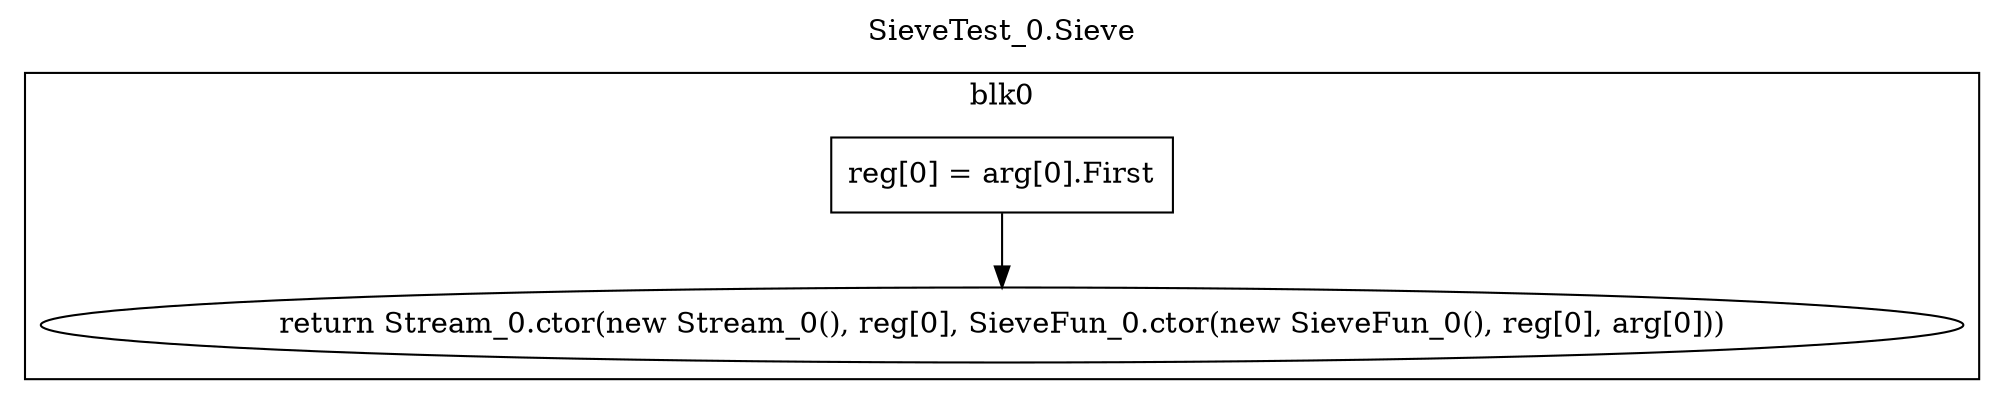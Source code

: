 digraph {
  rankdir=TB;
  b0_l0 -> b0_ret
  b0_l0 [label="reg[0] = arg[0].First\n", shape=box]
  b0_ret [label="return Stream_0.ctor(new Stream_0(), reg[0], SieveFun_0.ctor(new SieveFun_0(), reg[0], arg[0]))"]
  subgraph cluster_b0 {
    label = "blk0";
    b0_l0;
    b0_ret;
  }
  labelloc="t"
  label="SieveTest_0.Sieve"
}